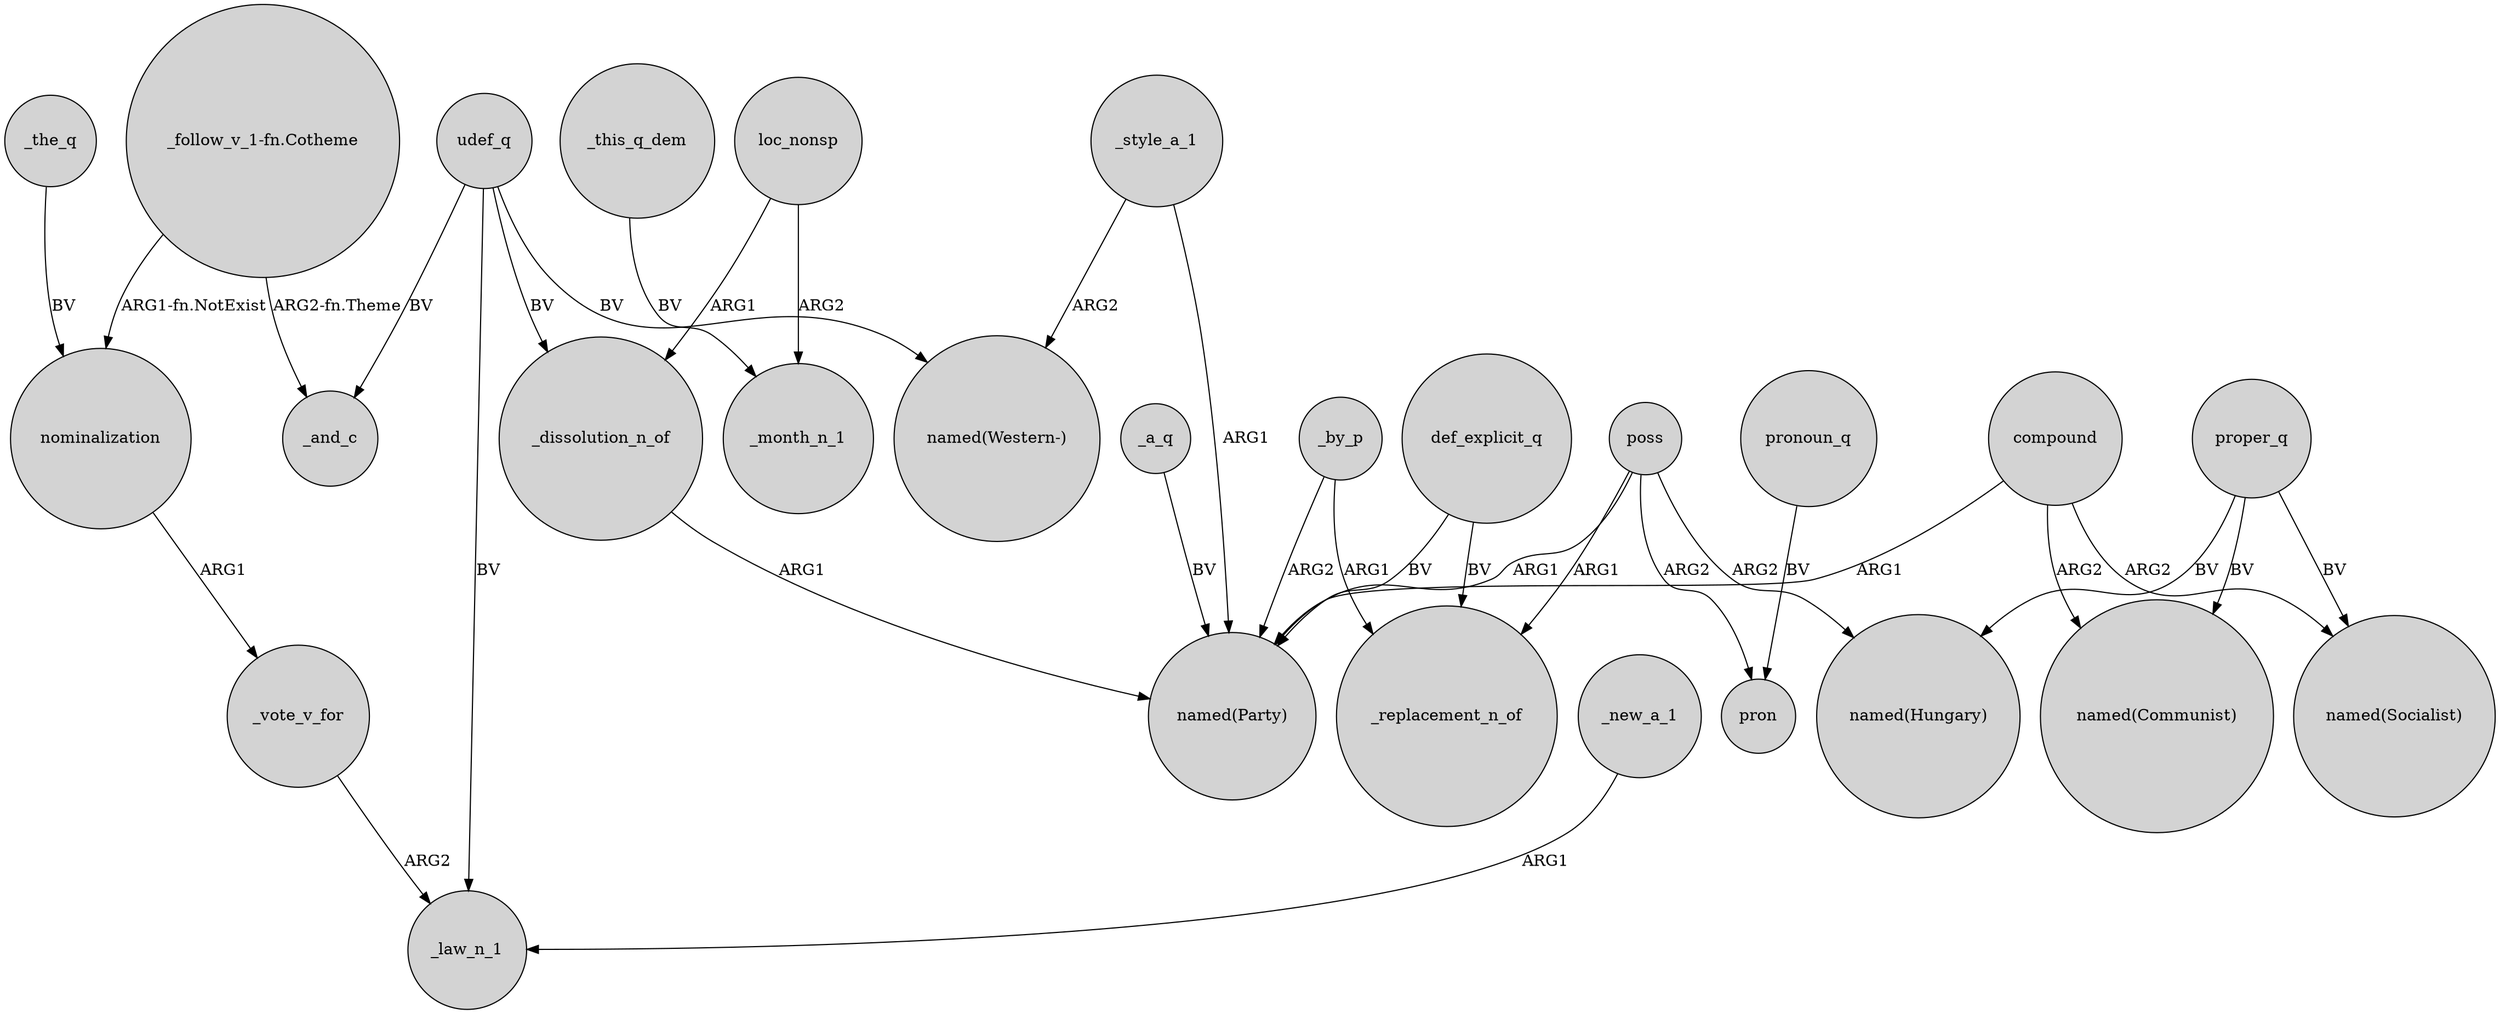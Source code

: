 digraph {
	node [shape=circle style=filled]
	_by_p -> "named(Party)" [label=ARG2]
	loc_nonsp -> _dissolution_n_of [label=ARG1]
	poss -> "named(Hungary)" [label=ARG2]
	poss -> pron [label=ARG2]
	poss -> "named(Party)" [label=ARG1]
	poss -> _replacement_n_of [label=ARG1]
	_vote_v_for -> _law_n_1 [label=ARG2]
	_this_q_dem -> _month_n_1 [label=BV]
	"_follow_v_1-fn.Cotheme" -> nominalization [label="ARG1-fn.NotExist"]
	udef_q -> _law_n_1 [label=BV]
	proper_q -> "named(Communist)" [label=BV]
	udef_q -> "named(Western-)" [label=BV]
	compound -> "named(Socialist)" [label=ARG2]
	"_follow_v_1-fn.Cotheme" -> _and_c [label="ARG2-fn.Theme"]
	pronoun_q -> pron [label=BV]
	compound -> "named(Party)" [label=ARG1]
	nominalization -> _vote_v_for [label=ARG1]
	_by_p -> _replacement_n_of [label=ARG1]
	_a_q -> "named(Party)" [label=BV]
	_dissolution_n_of -> "named(Party)" [label=ARG1]
	_style_a_1 -> "named(Western-)" [label=ARG2]
	udef_q -> _dissolution_n_of [label=BV]
	_style_a_1 -> "named(Party)" [label=ARG1]
	proper_q -> "named(Hungary)" [label=BV]
	def_explicit_q -> "named(Party)" [label=BV]
	compound -> "named(Communist)" [label=ARG2]
	_new_a_1 -> _law_n_1 [label=ARG1]
	loc_nonsp -> _month_n_1 [label=ARG2]
	udef_q -> _and_c [label=BV]
	def_explicit_q -> _replacement_n_of [label=BV]
	proper_q -> "named(Socialist)" [label=BV]
	_the_q -> nominalization [label=BV]
}
